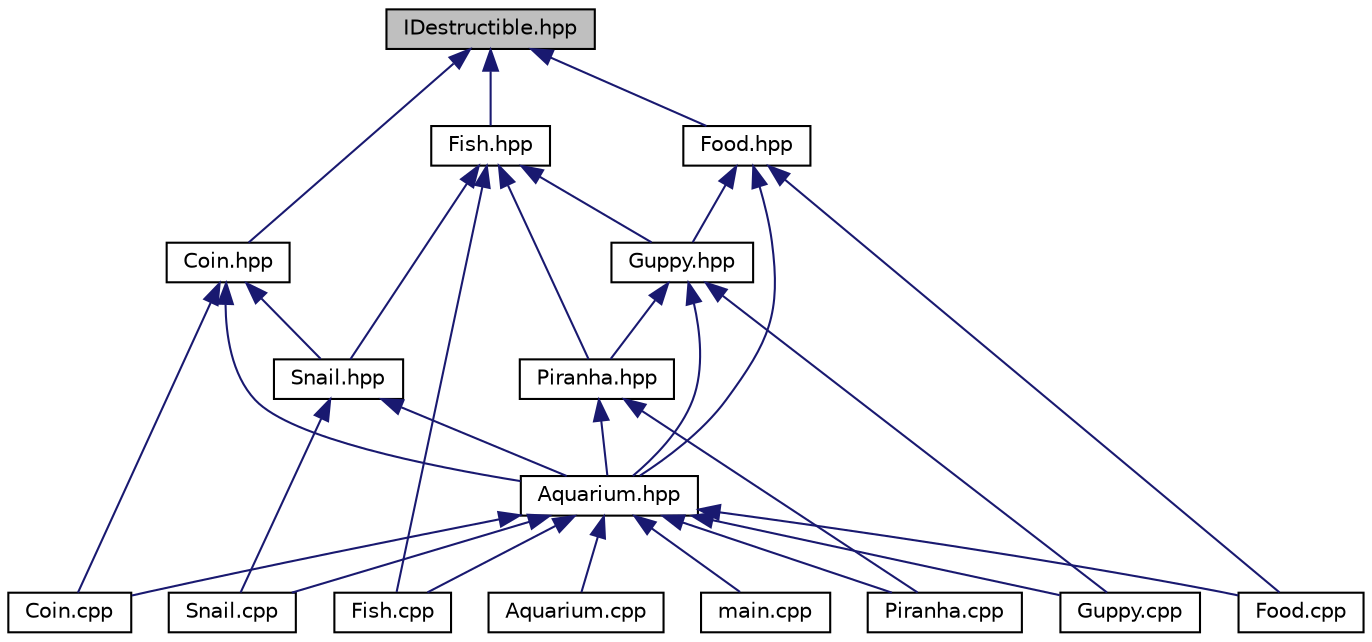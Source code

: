 digraph "IDestructible.hpp"
{
  edge [fontname="Helvetica",fontsize="10",labelfontname="Helvetica",labelfontsize="10"];
  node [fontname="Helvetica",fontsize="10",shape=record];
  Node1 [label="IDestructible.hpp",height=0.2,width=0.4,color="black", fillcolor="grey75", style="filled", fontcolor="black"];
  Node1 -> Node2 [dir="back",color="midnightblue",fontsize="10",style="solid",fontname="Helvetica"];
  Node2 [label="Fish.hpp",height=0.2,width=0.4,color="black", fillcolor="white", style="filled",URL="$_fish_8hpp.html"];
  Node2 -> Node3 [dir="back",color="midnightblue",fontsize="10",style="solid",fontname="Helvetica"];
  Node3 [label="Guppy.hpp",height=0.2,width=0.4,color="black", fillcolor="white", style="filled",URL="$_guppy_8hpp.html"];
  Node3 -> Node4 [dir="back",color="midnightblue",fontsize="10",style="solid",fontname="Helvetica"];
  Node4 [label="Aquarium.hpp",height=0.2,width=0.4,color="black", fillcolor="white", style="filled",URL="$_aquarium_8hpp.html"];
  Node4 -> Node5 [dir="back",color="midnightblue",fontsize="10",style="solid",fontname="Helvetica"];
  Node5 [label="Aquarium.cpp",height=0.2,width=0.4,color="black", fillcolor="white", style="filled",URL="$_aquarium_8cpp.html"];
  Node4 -> Node6 [dir="back",color="midnightblue",fontsize="10",style="solid",fontname="Helvetica"];
  Node6 [label="Coin.cpp",height=0.2,width=0.4,color="black", fillcolor="white", style="filled",URL="$_coin_8cpp.html"];
  Node4 -> Node7 [dir="back",color="midnightblue",fontsize="10",style="solid",fontname="Helvetica"];
  Node7 [label="Fish.cpp",height=0.2,width=0.4,color="black", fillcolor="white", style="filled",URL="$_fish_8cpp.html"];
  Node4 -> Node8 [dir="back",color="midnightblue",fontsize="10",style="solid",fontname="Helvetica"];
  Node8 [label="Food.cpp",height=0.2,width=0.4,color="black", fillcolor="white", style="filled",URL="$_food_8cpp.html"];
  Node4 -> Node9 [dir="back",color="midnightblue",fontsize="10",style="solid",fontname="Helvetica"];
  Node9 [label="Guppy.cpp",height=0.2,width=0.4,color="black", fillcolor="white", style="filled",URL="$_guppy_8cpp.html"];
  Node4 -> Node10 [dir="back",color="midnightblue",fontsize="10",style="solid",fontname="Helvetica"];
  Node10 [label="main.cpp",height=0.2,width=0.4,color="black", fillcolor="white", style="filled",URL="$main_8cpp.html"];
  Node4 -> Node11 [dir="back",color="midnightblue",fontsize="10",style="solid",fontname="Helvetica"];
  Node11 [label="Piranha.cpp",height=0.2,width=0.4,color="black", fillcolor="white", style="filled",URL="$_piranha_8cpp.html"];
  Node4 -> Node12 [dir="back",color="midnightblue",fontsize="10",style="solid",fontname="Helvetica"];
  Node12 [label="Snail.cpp",height=0.2,width=0.4,color="black", fillcolor="white", style="filled",URL="$_snail_8cpp.html"];
  Node3 -> Node13 [dir="back",color="midnightblue",fontsize="10",style="solid",fontname="Helvetica"];
  Node13 [label="Piranha.hpp",height=0.2,width=0.4,color="black", fillcolor="white", style="filled",URL="$_piranha_8hpp.html"];
  Node13 -> Node4 [dir="back",color="midnightblue",fontsize="10",style="solid",fontname="Helvetica"];
  Node13 -> Node11 [dir="back",color="midnightblue",fontsize="10",style="solid",fontname="Helvetica"];
  Node3 -> Node9 [dir="back",color="midnightblue",fontsize="10",style="solid",fontname="Helvetica"];
  Node2 -> Node13 [dir="back",color="midnightblue",fontsize="10",style="solid",fontname="Helvetica"];
  Node2 -> Node14 [dir="back",color="midnightblue",fontsize="10",style="solid",fontname="Helvetica"];
  Node14 [label="Snail.hpp",height=0.2,width=0.4,color="black", fillcolor="white", style="filled",URL="$_snail_8hpp.html"];
  Node14 -> Node4 [dir="back",color="midnightblue",fontsize="10",style="solid",fontname="Helvetica"];
  Node14 -> Node12 [dir="back",color="midnightblue",fontsize="10",style="solid",fontname="Helvetica"];
  Node2 -> Node7 [dir="back",color="midnightblue",fontsize="10",style="solid",fontname="Helvetica"];
  Node1 -> Node15 [dir="back",color="midnightblue",fontsize="10",style="solid",fontname="Helvetica"];
  Node15 [label="Food.hpp",height=0.2,width=0.4,color="black", fillcolor="white", style="filled",URL="$_food_8hpp.html"];
  Node15 -> Node3 [dir="back",color="midnightblue",fontsize="10",style="solid",fontname="Helvetica"];
  Node15 -> Node4 [dir="back",color="midnightblue",fontsize="10",style="solid",fontname="Helvetica"];
  Node15 -> Node8 [dir="back",color="midnightblue",fontsize="10",style="solid",fontname="Helvetica"];
  Node1 -> Node16 [dir="back",color="midnightblue",fontsize="10",style="solid",fontname="Helvetica"];
  Node16 [label="Coin.hpp",height=0.2,width=0.4,color="black", fillcolor="white", style="filled",URL="$_coin_8hpp.html"];
  Node16 -> Node14 [dir="back",color="midnightblue",fontsize="10",style="solid",fontname="Helvetica"];
  Node16 -> Node4 [dir="back",color="midnightblue",fontsize="10",style="solid",fontname="Helvetica"];
  Node16 -> Node6 [dir="back",color="midnightblue",fontsize="10",style="solid",fontname="Helvetica"];
}
